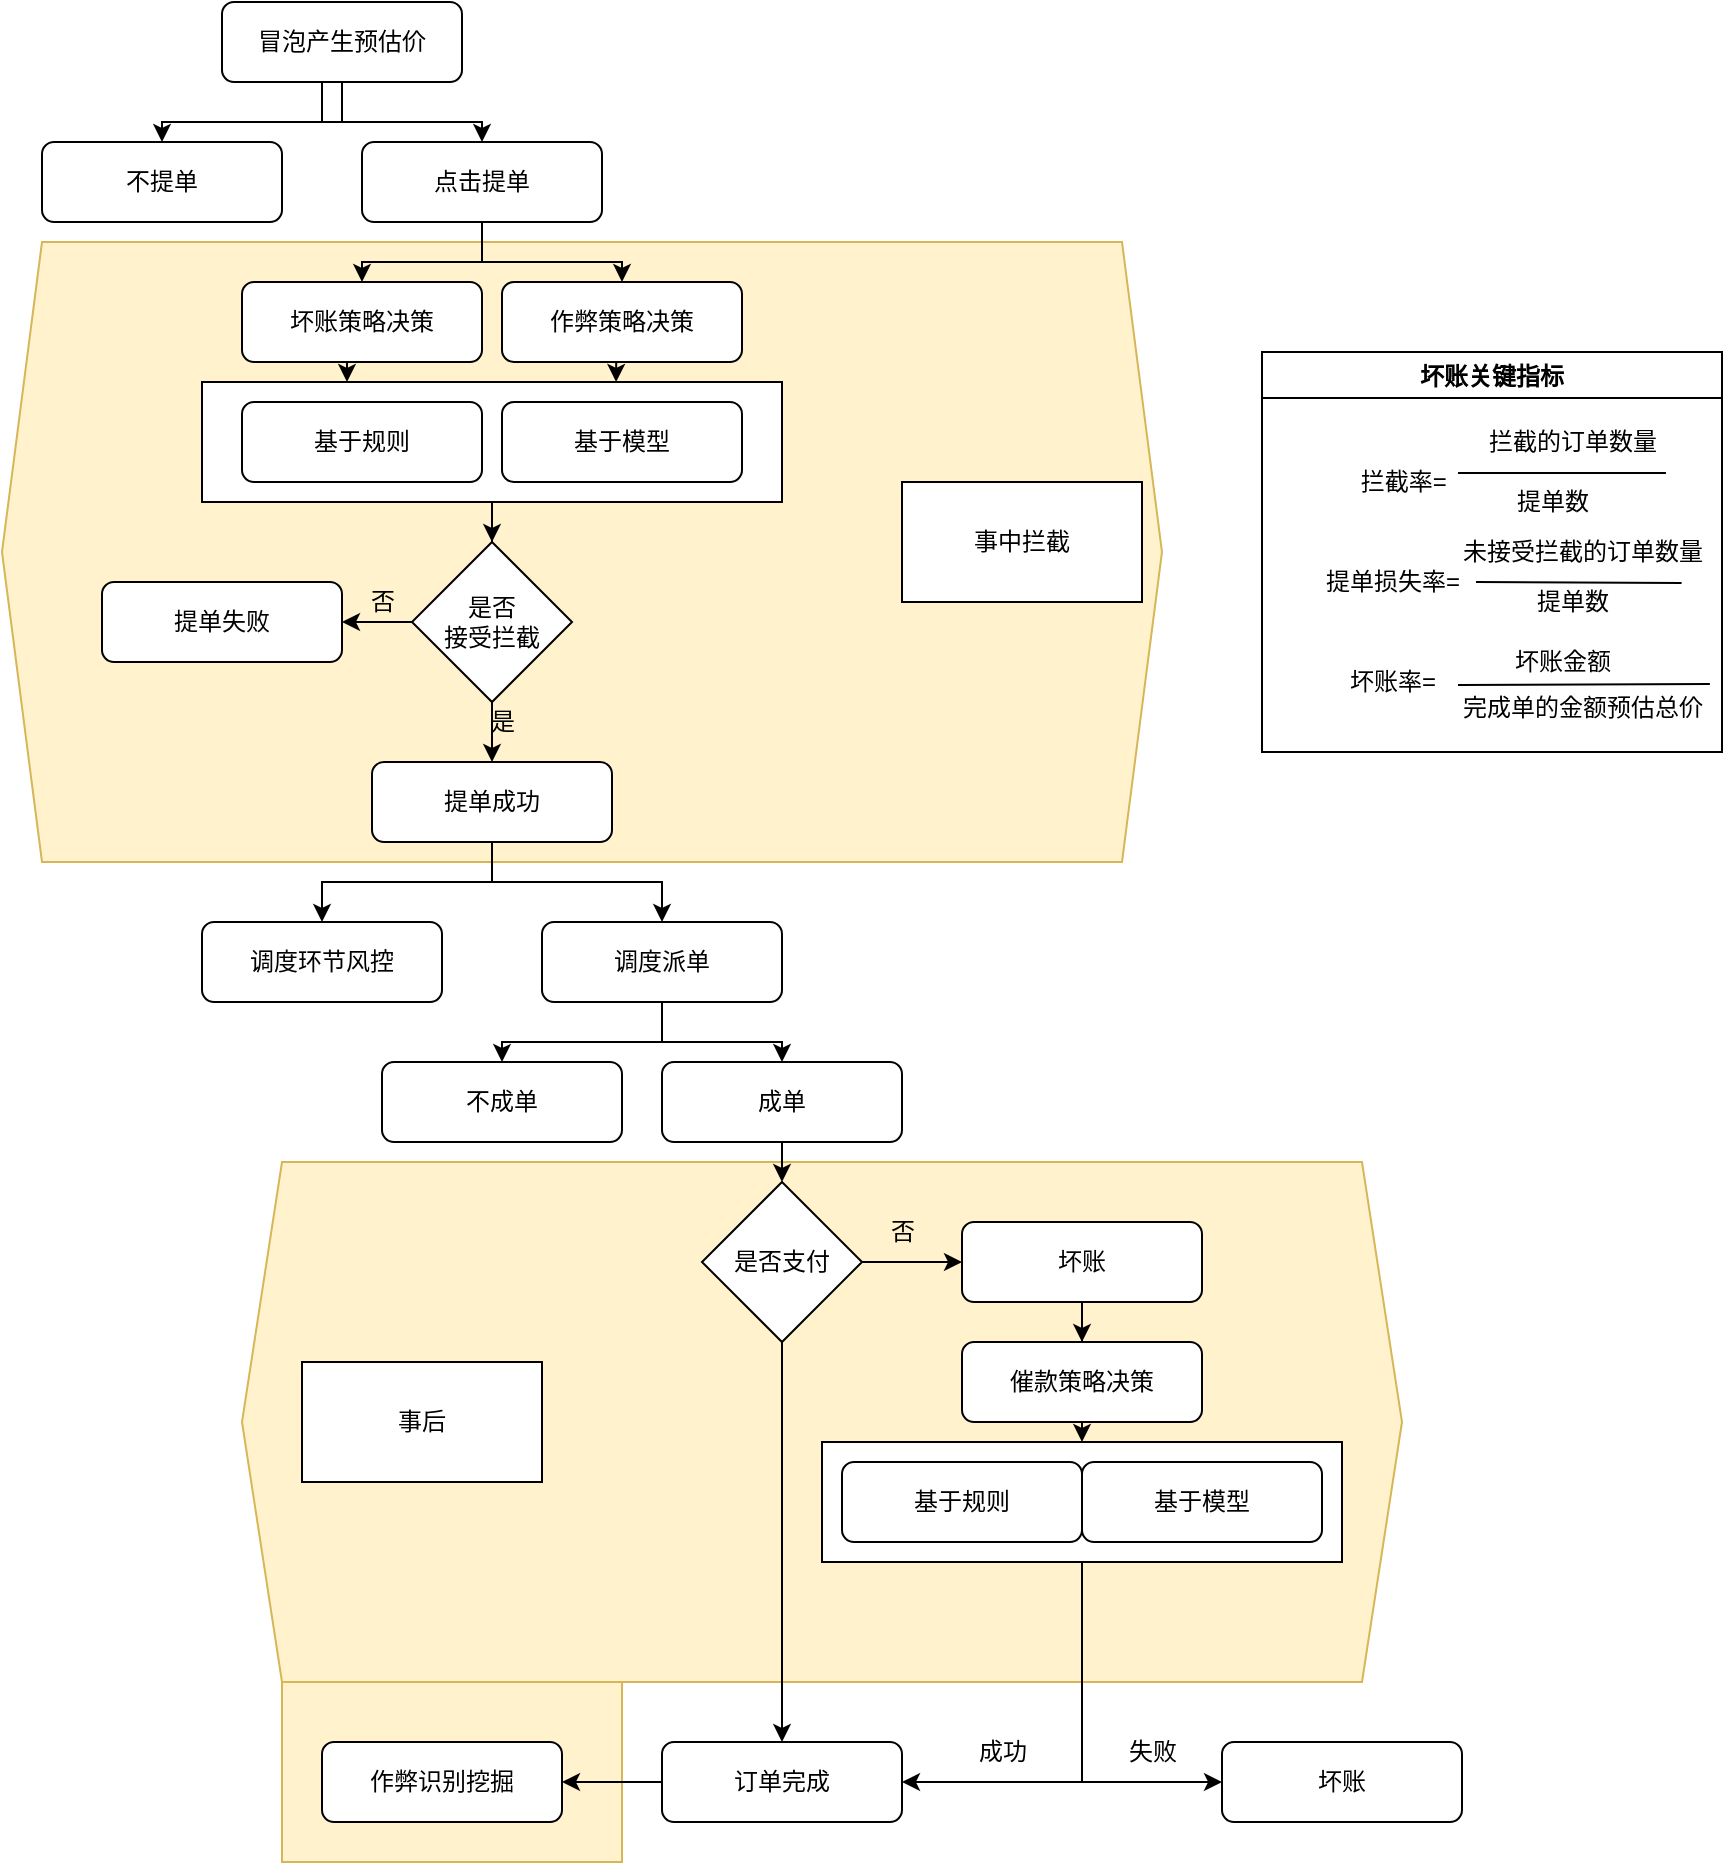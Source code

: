 <mxfile version="20.2.3" type="github">
  <diagram id="C5RBs43oDa-KdzZeNtuy" name="Page-1">
    <mxGraphModel dx="1298" dy="809" grid="1" gridSize="10" guides="1" tooltips="1" connect="1" arrows="1" fold="1" page="1" pageScale="1" pageWidth="827" pageHeight="1169" math="0" shadow="0">
      <root>
        <mxCell id="WIyWlLk6GJQsqaUBKTNV-0" />
        <mxCell id="WIyWlLk6GJQsqaUBKTNV-1" parent="WIyWlLk6GJQsqaUBKTNV-0" />
        <mxCell id="ftfC63ZBlbfTwAoboH8k-62" value="" style="rounded=0;whiteSpace=wrap;html=1;fillColor=#fff2cc;strokeColor=#d6b656;" vertex="1" parent="WIyWlLk6GJQsqaUBKTNV-1">
          <mxGeometry x="200" y="890" width="170" height="110" as="geometry" />
        </mxCell>
        <mxCell id="ftfC63ZBlbfTwAoboH8k-55" value="" style="shape=hexagon;perimeter=hexagonPerimeter2;whiteSpace=wrap;html=1;fixedSize=1;fillColor=#fff2cc;strokeColor=#d6b656;" vertex="1" parent="WIyWlLk6GJQsqaUBKTNV-1">
          <mxGeometry x="180" y="650" width="580" height="260" as="geometry" />
        </mxCell>
        <mxCell id="ftfC63ZBlbfTwAoboH8k-53" value="" style="shape=hexagon;perimeter=hexagonPerimeter2;whiteSpace=wrap;html=1;fixedSize=1;fillColor=#fff2cc;strokeColor=#d6b656;" vertex="1" parent="WIyWlLk6GJQsqaUBKTNV-1">
          <mxGeometry x="60" y="190" width="580" height="310" as="geometry" />
        </mxCell>
        <mxCell id="ftfC63ZBlbfTwAoboH8k-19" style="edgeStyle=orthogonalEdgeStyle;rounded=0;orthogonalLoop=1;jettySize=auto;html=1;exitX=0.5;exitY=1;exitDx=0;exitDy=0;" edge="1" parent="WIyWlLk6GJQsqaUBKTNV-1" source="ftfC63ZBlbfTwAoboH8k-8" target="ftfC63ZBlbfTwAoboH8k-18">
          <mxGeometry relative="1" as="geometry" />
        </mxCell>
        <mxCell id="ftfC63ZBlbfTwAoboH8k-8" value="" style="rounded=0;whiteSpace=wrap;html=1;" vertex="1" parent="WIyWlLk6GJQsqaUBKTNV-1">
          <mxGeometry x="160" y="260" width="290" height="60" as="geometry" />
        </mxCell>
        <mxCell id="ftfC63ZBlbfTwAoboH8k-13" style="edgeStyle=orthogonalEdgeStyle;rounded=0;orthogonalLoop=1;jettySize=auto;html=1;exitX=0.5;exitY=1;exitDx=0;exitDy=0;entryX=0.5;entryY=0;entryDx=0;entryDy=0;" edge="1" parent="WIyWlLk6GJQsqaUBKTNV-1" source="WIyWlLk6GJQsqaUBKTNV-3" target="ftfC63ZBlbfTwAoboH8k-0">
          <mxGeometry relative="1" as="geometry">
            <Array as="points">
              <mxPoint x="220" y="130" />
              <mxPoint x="130" y="130" />
            </Array>
          </mxGeometry>
        </mxCell>
        <mxCell id="ftfC63ZBlbfTwAoboH8k-15" style="edgeStyle=orthogonalEdgeStyle;rounded=0;orthogonalLoop=1;jettySize=auto;html=1;exitX=0.5;exitY=1;exitDx=0;exitDy=0;entryX=0.5;entryY=0;entryDx=0;entryDy=0;" edge="1" parent="WIyWlLk6GJQsqaUBKTNV-1" source="WIyWlLk6GJQsqaUBKTNV-3" target="ftfC63ZBlbfTwAoboH8k-1">
          <mxGeometry relative="1" as="geometry">
            <Array as="points">
              <mxPoint x="220" y="130" />
              <mxPoint x="300" y="130" />
            </Array>
          </mxGeometry>
        </mxCell>
        <mxCell id="WIyWlLk6GJQsqaUBKTNV-3" value="冒泡产生预估价" style="rounded=1;whiteSpace=wrap;html=1;fontSize=12;glass=0;strokeWidth=1;shadow=0;" parent="WIyWlLk6GJQsqaUBKTNV-1" vertex="1">
          <mxGeometry x="170" y="70" width="120" height="40" as="geometry" />
        </mxCell>
        <mxCell id="ftfC63ZBlbfTwAoboH8k-0" value="不提单" style="rounded=1;whiteSpace=wrap;html=1;fontSize=12;glass=0;strokeWidth=1;shadow=0;" vertex="1" parent="WIyWlLk6GJQsqaUBKTNV-1">
          <mxGeometry x="80" y="140" width="120" height="40" as="geometry" />
        </mxCell>
        <mxCell id="ftfC63ZBlbfTwAoboH8k-4" style="edgeStyle=orthogonalEdgeStyle;rounded=0;orthogonalLoop=1;jettySize=auto;html=1;exitX=0.5;exitY=1;exitDx=0;exitDy=0;entryX=0.5;entryY=0;entryDx=0;entryDy=0;" edge="1" parent="WIyWlLk6GJQsqaUBKTNV-1" source="ftfC63ZBlbfTwAoboH8k-1" target="ftfC63ZBlbfTwAoboH8k-2">
          <mxGeometry relative="1" as="geometry" />
        </mxCell>
        <mxCell id="ftfC63ZBlbfTwAoboH8k-5" style="edgeStyle=orthogonalEdgeStyle;rounded=0;orthogonalLoop=1;jettySize=auto;html=1;exitX=0.5;exitY=1;exitDx=0;exitDy=0;" edge="1" parent="WIyWlLk6GJQsqaUBKTNV-1" source="ftfC63ZBlbfTwAoboH8k-1" target="ftfC63ZBlbfTwAoboH8k-3">
          <mxGeometry relative="1" as="geometry" />
        </mxCell>
        <mxCell id="ftfC63ZBlbfTwAoboH8k-1" value="点击提单" style="rounded=1;whiteSpace=wrap;html=1;fontSize=12;glass=0;strokeWidth=1;shadow=0;" vertex="1" parent="WIyWlLk6GJQsqaUBKTNV-1">
          <mxGeometry x="240" y="140" width="120" height="40" as="geometry" />
        </mxCell>
        <mxCell id="ftfC63ZBlbfTwAoboH8k-9" style="edgeStyle=orthogonalEdgeStyle;rounded=0;orthogonalLoop=1;jettySize=auto;html=1;exitX=0.5;exitY=1;exitDx=0;exitDy=0;entryX=0.25;entryY=0;entryDx=0;entryDy=0;" edge="1" parent="WIyWlLk6GJQsqaUBKTNV-1" source="ftfC63ZBlbfTwAoboH8k-2" target="ftfC63ZBlbfTwAoboH8k-8">
          <mxGeometry relative="1" as="geometry" />
        </mxCell>
        <mxCell id="ftfC63ZBlbfTwAoboH8k-2" value="坏账策略决策" style="rounded=1;whiteSpace=wrap;html=1;fontSize=12;glass=0;strokeWidth=1;shadow=0;" vertex="1" parent="WIyWlLk6GJQsqaUBKTNV-1">
          <mxGeometry x="180" y="210" width="120" height="40" as="geometry" />
        </mxCell>
        <mxCell id="ftfC63ZBlbfTwAoboH8k-10" style="edgeStyle=orthogonalEdgeStyle;rounded=0;orthogonalLoop=1;jettySize=auto;html=1;exitX=0.5;exitY=1;exitDx=0;exitDy=0;entryX=0.714;entryY=0;entryDx=0;entryDy=0;entryPerimeter=0;" edge="1" parent="WIyWlLk6GJQsqaUBKTNV-1" source="ftfC63ZBlbfTwAoboH8k-3" target="ftfC63ZBlbfTwAoboH8k-8">
          <mxGeometry relative="1" as="geometry" />
        </mxCell>
        <mxCell id="ftfC63ZBlbfTwAoboH8k-3" value="作弊策略决策" style="rounded=1;whiteSpace=wrap;html=1;fontSize=12;glass=0;strokeWidth=1;shadow=0;" vertex="1" parent="WIyWlLk6GJQsqaUBKTNV-1">
          <mxGeometry x="310" y="210" width="120" height="40" as="geometry" />
        </mxCell>
        <mxCell id="ftfC63ZBlbfTwAoboH8k-6" value="基于规则" style="rounded=1;whiteSpace=wrap;html=1;fontSize=12;glass=0;strokeWidth=1;shadow=0;" vertex="1" parent="WIyWlLk6GJQsqaUBKTNV-1">
          <mxGeometry x="180" y="270" width="120" height="40" as="geometry" />
        </mxCell>
        <mxCell id="ftfC63ZBlbfTwAoboH8k-7" value="基于模型" style="rounded=1;whiteSpace=wrap;html=1;fontSize=12;glass=0;strokeWidth=1;shadow=0;" vertex="1" parent="WIyWlLk6GJQsqaUBKTNV-1">
          <mxGeometry x="310" y="270" width="120" height="40" as="geometry" />
        </mxCell>
        <mxCell id="ftfC63ZBlbfTwAoboH8k-11" value="提单失败" style="rounded=1;whiteSpace=wrap;html=1;fontSize=12;glass=0;strokeWidth=1;shadow=0;" vertex="1" parent="WIyWlLk6GJQsqaUBKTNV-1">
          <mxGeometry x="110" y="360" width="120" height="40" as="geometry" />
        </mxCell>
        <mxCell id="ftfC63ZBlbfTwAoboH8k-24" style="edgeStyle=orthogonalEdgeStyle;rounded=0;orthogonalLoop=1;jettySize=auto;html=1;exitX=0.5;exitY=1;exitDx=0;exitDy=0;" edge="1" parent="WIyWlLk6GJQsqaUBKTNV-1" source="ftfC63ZBlbfTwAoboH8k-12" target="ftfC63ZBlbfTwAoboH8k-16">
          <mxGeometry relative="1" as="geometry" />
        </mxCell>
        <mxCell id="ftfC63ZBlbfTwAoboH8k-25" style="edgeStyle=orthogonalEdgeStyle;rounded=0;orthogonalLoop=1;jettySize=auto;html=1;exitX=0.5;exitY=1;exitDx=0;exitDy=0;entryX=0.5;entryY=0;entryDx=0;entryDy=0;" edge="1" parent="WIyWlLk6GJQsqaUBKTNV-1" source="ftfC63ZBlbfTwAoboH8k-12" target="ftfC63ZBlbfTwAoboH8k-17">
          <mxGeometry relative="1" as="geometry" />
        </mxCell>
        <mxCell id="ftfC63ZBlbfTwAoboH8k-12" value="提单成功" style="rounded=1;whiteSpace=wrap;html=1;fontSize=12;glass=0;strokeWidth=1;shadow=0;" vertex="1" parent="WIyWlLk6GJQsqaUBKTNV-1">
          <mxGeometry x="245" y="450" width="120" height="40" as="geometry" />
        </mxCell>
        <mxCell id="ftfC63ZBlbfTwAoboH8k-16" value="调度环节风控" style="rounded=1;whiteSpace=wrap;html=1;fontSize=12;glass=0;strokeWidth=1;shadow=0;" vertex="1" parent="WIyWlLk6GJQsqaUBKTNV-1">
          <mxGeometry x="160" y="530" width="120" height="40" as="geometry" />
        </mxCell>
        <mxCell id="ftfC63ZBlbfTwAoboH8k-34" style="edgeStyle=orthogonalEdgeStyle;rounded=0;orthogonalLoop=1;jettySize=auto;html=1;exitX=0.5;exitY=1;exitDx=0;exitDy=0;entryX=0.5;entryY=0;entryDx=0;entryDy=0;" edge="1" parent="WIyWlLk6GJQsqaUBKTNV-1" source="ftfC63ZBlbfTwAoboH8k-17" target="ftfC63ZBlbfTwAoboH8k-28">
          <mxGeometry relative="1" as="geometry" />
        </mxCell>
        <mxCell id="ftfC63ZBlbfTwAoboH8k-35" style="edgeStyle=orthogonalEdgeStyle;rounded=0;orthogonalLoop=1;jettySize=auto;html=1;exitX=0.5;exitY=1;exitDx=0;exitDy=0;entryX=0.5;entryY=0;entryDx=0;entryDy=0;" edge="1" parent="WIyWlLk6GJQsqaUBKTNV-1" source="ftfC63ZBlbfTwAoboH8k-17" target="ftfC63ZBlbfTwAoboH8k-29">
          <mxGeometry relative="1" as="geometry" />
        </mxCell>
        <mxCell id="ftfC63ZBlbfTwAoboH8k-17" value="调度派单" style="rounded=1;whiteSpace=wrap;html=1;fontSize=12;glass=0;strokeWidth=1;shadow=0;" vertex="1" parent="WIyWlLk6GJQsqaUBKTNV-1">
          <mxGeometry x="330" y="530" width="120" height="40" as="geometry" />
        </mxCell>
        <mxCell id="ftfC63ZBlbfTwAoboH8k-20" style="edgeStyle=orthogonalEdgeStyle;rounded=0;orthogonalLoop=1;jettySize=auto;html=1;exitX=0;exitY=0.5;exitDx=0;exitDy=0;entryX=1;entryY=0.5;entryDx=0;entryDy=0;" edge="1" parent="WIyWlLk6GJQsqaUBKTNV-1" source="ftfC63ZBlbfTwAoboH8k-18" target="ftfC63ZBlbfTwAoboH8k-11">
          <mxGeometry relative="1" as="geometry" />
        </mxCell>
        <mxCell id="ftfC63ZBlbfTwAoboH8k-22" style="edgeStyle=orthogonalEdgeStyle;rounded=0;orthogonalLoop=1;jettySize=auto;html=1;exitX=0.5;exitY=1;exitDx=0;exitDy=0;" edge="1" parent="WIyWlLk6GJQsqaUBKTNV-1" source="ftfC63ZBlbfTwAoboH8k-18" target="ftfC63ZBlbfTwAoboH8k-12">
          <mxGeometry relative="1" as="geometry" />
        </mxCell>
        <mxCell id="ftfC63ZBlbfTwAoboH8k-18" value="是否&lt;br&gt;接受拦截" style="rhombus;whiteSpace=wrap;html=1;" vertex="1" parent="WIyWlLk6GJQsqaUBKTNV-1">
          <mxGeometry x="265" y="340" width="80" height="80" as="geometry" />
        </mxCell>
        <mxCell id="ftfC63ZBlbfTwAoboH8k-21" value="否" style="text;html=1;align=center;verticalAlign=middle;resizable=0;points=[];autosize=1;strokeColor=none;fillColor=none;" vertex="1" parent="WIyWlLk6GJQsqaUBKTNV-1">
          <mxGeometry x="230" y="355" width="40" height="30" as="geometry" />
        </mxCell>
        <mxCell id="ftfC63ZBlbfTwAoboH8k-23" value="是" style="text;html=1;align=center;verticalAlign=middle;resizable=0;points=[];autosize=1;strokeColor=none;fillColor=none;" vertex="1" parent="WIyWlLk6GJQsqaUBKTNV-1">
          <mxGeometry x="290" y="415" width="40" height="30" as="geometry" />
        </mxCell>
        <mxCell id="ftfC63ZBlbfTwAoboH8k-36" style="edgeStyle=orthogonalEdgeStyle;rounded=0;orthogonalLoop=1;jettySize=auto;html=1;exitX=0.5;exitY=1;exitDx=0;exitDy=0;" edge="1" parent="WIyWlLk6GJQsqaUBKTNV-1" source="ftfC63ZBlbfTwAoboH8k-27" target="ftfC63ZBlbfTwAoboH8k-33">
          <mxGeometry relative="1" as="geometry" />
        </mxCell>
        <mxCell id="ftfC63ZBlbfTwAoboH8k-37" style="edgeStyle=orthogonalEdgeStyle;rounded=0;orthogonalLoop=1;jettySize=auto;html=1;exitX=1;exitY=0.5;exitDx=0;exitDy=0;entryX=0;entryY=0.5;entryDx=0;entryDy=0;" edge="1" parent="WIyWlLk6GJQsqaUBKTNV-1" source="ftfC63ZBlbfTwAoboH8k-27" target="ftfC63ZBlbfTwAoboH8k-32">
          <mxGeometry relative="1" as="geometry" />
        </mxCell>
        <mxCell id="ftfC63ZBlbfTwAoboH8k-27" value="是否支付" style="rhombus;whiteSpace=wrap;html=1;" vertex="1" parent="WIyWlLk6GJQsqaUBKTNV-1">
          <mxGeometry x="410" y="660" width="80" height="80" as="geometry" />
        </mxCell>
        <mxCell id="ftfC63ZBlbfTwAoboH8k-28" value="不成单" style="rounded=1;whiteSpace=wrap;html=1;fontSize=12;glass=0;strokeWidth=1;shadow=0;" vertex="1" parent="WIyWlLk6GJQsqaUBKTNV-1">
          <mxGeometry x="250" y="600" width="120" height="40" as="geometry" />
        </mxCell>
        <mxCell id="ftfC63ZBlbfTwAoboH8k-31" style="edgeStyle=orthogonalEdgeStyle;rounded=0;orthogonalLoop=1;jettySize=auto;html=1;exitX=0.5;exitY=1;exitDx=0;exitDy=0;entryX=0.5;entryY=0;entryDx=0;entryDy=0;" edge="1" parent="WIyWlLk6GJQsqaUBKTNV-1" source="ftfC63ZBlbfTwAoboH8k-29" target="ftfC63ZBlbfTwAoboH8k-27">
          <mxGeometry relative="1" as="geometry" />
        </mxCell>
        <mxCell id="ftfC63ZBlbfTwAoboH8k-29" value="成单" style="rounded=1;whiteSpace=wrap;html=1;fontSize=12;glass=0;strokeWidth=1;shadow=0;" vertex="1" parent="WIyWlLk6GJQsqaUBKTNV-1">
          <mxGeometry x="390" y="600" width="120" height="40" as="geometry" />
        </mxCell>
        <mxCell id="ftfC63ZBlbfTwAoboH8k-44" style="edgeStyle=orthogonalEdgeStyle;rounded=0;orthogonalLoop=1;jettySize=auto;html=1;exitX=0.5;exitY=1;exitDx=0;exitDy=0;" edge="1" parent="WIyWlLk6GJQsqaUBKTNV-1" source="ftfC63ZBlbfTwAoboH8k-32" target="ftfC63ZBlbfTwAoboH8k-43">
          <mxGeometry relative="1" as="geometry" />
        </mxCell>
        <mxCell id="ftfC63ZBlbfTwAoboH8k-32" value="坏账" style="rounded=1;whiteSpace=wrap;html=1;fontSize=12;glass=0;strokeWidth=1;shadow=0;" vertex="1" parent="WIyWlLk6GJQsqaUBKTNV-1">
          <mxGeometry x="540" y="680" width="120" height="40" as="geometry" />
        </mxCell>
        <mxCell id="ftfC63ZBlbfTwAoboH8k-61" style="edgeStyle=orthogonalEdgeStyle;rounded=0;orthogonalLoop=1;jettySize=auto;html=1;exitX=0;exitY=0.5;exitDx=0;exitDy=0;entryX=1;entryY=0.5;entryDx=0;entryDy=0;" edge="1" parent="WIyWlLk6GJQsqaUBKTNV-1" source="ftfC63ZBlbfTwAoboH8k-33" target="ftfC63ZBlbfTwAoboH8k-60">
          <mxGeometry relative="1" as="geometry" />
        </mxCell>
        <mxCell id="ftfC63ZBlbfTwAoboH8k-33" value="订单完成" style="rounded=1;whiteSpace=wrap;html=1;fontSize=12;glass=0;strokeWidth=1;shadow=0;" vertex="1" parent="WIyWlLk6GJQsqaUBKTNV-1">
          <mxGeometry x="390" y="940" width="120" height="40" as="geometry" />
        </mxCell>
        <mxCell id="ftfC63ZBlbfTwAoboH8k-46" style="edgeStyle=orthogonalEdgeStyle;rounded=0;orthogonalLoop=1;jettySize=auto;html=1;entryX=1;entryY=0.5;entryDx=0;entryDy=0;" edge="1" parent="WIyWlLk6GJQsqaUBKTNV-1" source="ftfC63ZBlbfTwAoboH8k-38" target="ftfC63ZBlbfTwAoboH8k-33">
          <mxGeometry relative="1" as="geometry" />
        </mxCell>
        <mxCell id="ftfC63ZBlbfTwAoboH8k-49" style="edgeStyle=orthogonalEdgeStyle;rounded=0;orthogonalLoop=1;jettySize=auto;html=1;exitX=0.5;exitY=1;exitDx=0;exitDy=0;entryX=0;entryY=0.5;entryDx=0;entryDy=0;" edge="1" parent="WIyWlLk6GJQsqaUBKTNV-1" source="ftfC63ZBlbfTwAoboH8k-38" target="ftfC63ZBlbfTwAoboH8k-48">
          <mxGeometry relative="1" as="geometry" />
        </mxCell>
        <mxCell id="ftfC63ZBlbfTwAoboH8k-38" value="" style="rounded=0;whiteSpace=wrap;html=1;" vertex="1" parent="WIyWlLk6GJQsqaUBKTNV-1">
          <mxGeometry x="470" y="790" width="260" height="60" as="geometry" />
        </mxCell>
        <mxCell id="ftfC63ZBlbfTwAoboH8k-39" value="基于规则" style="rounded=1;whiteSpace=wrap;html=1;fontSize=12;glass=0;strokeWidth=1;shadow=0;" vertex="1" parent="WIyWlLk6GJQsqaUBKTNV-1">
          <mxGeometry x="480" y="800" width="120" height="40" as="geometry" />
        </mxCell>
        <mxCell id="ftfC63ZBlbfTwAoboH8k-40" value="基于模型" style="rounded=1;whiteSpace=wrap;html=1;fontSize=12;glass=0;strokeWidth=1;shadow=0;" vertex="1" parent="WIyWlLk6GJQsqaUBKTNV-1">
          <mxGeometry x="600" y="800" width="120" height="40" as="geometry" />
        </mxCell>
        <mxCell id="ftfC63ZBlbfTwAoboH8k-41" value="否" style="text;html=1;align=center;verticalAlign=middle;resizable=0;points=[];autosize=1;strokeColor=none;fillColor=none;" vertex="1" parent="WIyWlLk6GJQsqaUBKTNV-1">
          <mxGeometry x="490" y="670" width="40" height="30" as="geometry" />
        </mxCell>
        <mxCell id="ftfC63ZBlbfTwAoboH8k-45" style="edgeStyle=orthogonalEdgeStyle;rounded=0;orthogonalLoop=1;jettySize=auto;html=1;exitX=0.5;exitY=1;exitDx=0;exitDy=0;entryX=0.5;entryY=0;entryDx=0;entryDy=0;" edge="1" parent="WIyWlLk6GJQsqaUBKTNV-1" source="ftfC63ZBlbfTwAoboH8k-43" target="ftfC63ZBlbfTwAoboH8k-38">
          <mxGeometry relative="1" as="geometry" />
        </mxCell>
        <mxCell id="ftfC63ZBlbfTwAoboH8k-43" value="催款策略决策" style="rounded=1;whiteSpace=wrap;html=1;fontSize=12;glass=0;strokeWidth=1;shadow=0;" vertex="1" parent="WIyWlLk6GJQsqaUBKTNV-1">
          <mxGeometry x="540" y="740" width="120" height="40" as="geometry" />
        </mxCell>
        <mxCell id="ftfC63ZBlbfTwAoboH8k-47" value="成功" style="text;html=1;align=center;verticalAlign=middle;resizable=0;points=[];autosize=1;strokeColor=none;fillColor=none;" vertex="1" parent="WIyWlLk6GJQsqaUBKTNV-1">
          <mxGeometry x="535" y="930" width="50" height="30" as="geometry" />
        </mxCell>
        <mxCell id="ftfC63ZBlbfTwAoboH8k-48" value="坏账" style="rounded=1;whiteSpace=wrap;html=1;fontSize=12;glass=0;strokeWidth=1;shadow=0;" vertex="1" parent="WIyWlLk6GJQsqaUBKTNV-1">
          <mxGeometry x="670" y="940" width="120" height="40" as="geometry" />
        </mxCell>
        <mxCell id="ftfC63ZBlbfTwAoboH8k-51" value="失败" style="text;html=1;align=center;verticalAlign=middle;resizable=0;points=[];autosize=1;strokeColor=none;fillColor=none;" vertex="1" parent="WIyWlLk6GJQsqaUBKTNV-1">
          <mxGeometry x="610" y="930" width="50" height="30" as="geometry" />
        </mxCell>
        <mxCell id="ftfC63ZBlbfTwAoboH8k-54" value="事中拦截" style="rounded=0;whiteSpace=wrap;html=1;" vertex="1" parent="WIyWlLk6GJQsqaUBKTNV-1">
          <mxGeometry x="510" y="310" width="120" height="60" as="geometry" />
        </mxCell>
        <mxCell id="ftfC63ZBlbfTwAoboH8k-56" value="事后" style="rounded=0;whiteSpace=wrap;html=1;" vertex="1" parent="WIyWlLk6GJQsqaUBKTNV-1">
          <mxGeometry x="210" y="750" width="120" height="60" as="geometry" />
        </mxCell>
        <mxCell id="ftfC63ZBlbfTwAoboH8k-60" value="作弊识别挖掘" style="rounded=1;whiteSpace=wrap;html=1;fontSize=12;glass=0;strokeWidth=1;shadow=0;" vertex="1" parent="WIyWlLk6GJQsqaUBKTNV-1">
          <mxGeometry x="220" y="940" width="120" height="40" as="geometry" />
        </mxCell>
        <mxCell id="ftfC63ZBlbfTwAoboH8k-64" value="坏账关键指标" style="swimlane;startSize=23;" vertex="1" parent="WIyWlLk6GJQsqaUBKTNV-1">
          <mxGeometry x="690" y="245" width="230" height="200" as="geometry">
            <mxRectangle x="695" y="215" width="110" height="30" as="alternateBounds" />
          </mxGeometry>
        </mxCell>
        <mxCell id="ftfC63ZBlbfTwAoboH8k-65" value="拦截率=&amp;nbsp;" style="text;html=1;align=center;verticalAlign=middle;resizable=0;points=[];autosize=1;strokeColor=none;fillColor=none;" vertex="1" parent="ftfC63ZBlbfTwAoboH8k-64">
          <mxGeometry x="37" y="50" width="70" height="30" as="geometry" />
        </mxCell>
        <mxCell id="ftfC63ZBlbfTwAoboH8k-67" value="提单损失率=" style="text;html=1;align=center;verticalAlign=middle;resizable=0;points=[];autosize=1;strokeColor=none;fillColor=none;" vertex="1" parent="ftfC63ZBlbfTwAoboH8k-64">
          <mxGeometry x="20" y="100" width="90" height="30" as="geometry" />
        </mxCell>
        <mxCell id="ftfC63ZBlbfTwAoboH8k-68" value="坏账率=" style="text;html=1;align=center;verticalAlign=middle;resizable=0;points=[];autosize=1;strokeColor=none;fillColor=none;" vertex="1" parent="ftfC63ZBlbfTwAoboH8k-64">
          <mxGeometry x="30" y="150" width="70" height="30" as="geometry" />
        </mxCell>
        <mxCell id="ftfC63ZBlbfTwAoboH8k-70" value="提单数" style="text;html=1;align=center;verticalAlign=middle;resizable=0;points=[];autosize=1;strokeColor=none;fillColor=none;" vertex="1" parent="ftfC63ZBlbfTwAoboH8k-64">
          <mxGeometry x="115" y="60" width="60" height="30" as="geometry" />
        </mxCell>
        <mxCell id="ftfC63ZBlbfTwAoboH8k-79" value="提单数" style="text;html=1;align=center;verticalAlign=middle;resizable=0;points=[];autosize=1;strokeColor=none;fillColor=none;" vertex="1" parent="ftfC63ZBlbfTwAoboH8k-64">
          <mxGeometry x="125" y="110" width="60" height="30" as="geometry" />
        </mxCell>
        <mxCell id="ftfC63ZBlbfTwAoboH8k-80" value="未接受拦截的订单数量" style="text;html=1;align=center;verticalAlign=middle;resizable=0;points=[];autosize=1;strokeColor=none;fillColor=none;" vertex="1" parent="ftfC63ZBlbfTwAoboH8k-64">
          <mxGeometry x="90" y="85" width="140" height="30" as="geometry" />
        </mxCell>
        <mxCell id="ftfC63ZBlbfTwAoboH8k-81" value="" style="endArrow=none;html=1;rounded=0;entryX=0.927;entryY=1.017;entryDx=0;entryDy=0;entryPerimeter=0;" edge="1" parent="ftfC63ZBlbfTwAoboH8k-64">
          <mxGeometry width="50" height="50" relative="1" as="geometry">
            <mxPoint x="107" y="115" as="sourcePoint" />
            <mxPoint x="209.78" y="115.51" as="targetPoint" />
          </mxGeometry>
        </mxCell>
        <mxCell id="ftfC63ZBlbfTwAoboH8k-83" value="完成单的金额预估总价" style="text;html=1;align=center;verticalAlign=middle;resizable=0;points=[];autosize=1;strokeColor=none;fillColor=none;" vertex="1" parent="ftfC63ZBlbfTwAoboH8k-64">
          <mxGeometry x="90" y="162.5" width="140" height="30" as="geometry" />
        </mxCell>
        <mxCell id="ftfC63ZBlbfTwAoboH8k-84" value="坏账金额" style="text;html=1;align=center;verticalAlign=middle;resizable=0;points=[];autosize=1;strokeColor=none;fillColor=none;" vertex="1" parent="ftfC63ZBlbfTwAoboH8k-64">
          <mxGeometry x="115" y="140" width="70" height="30" as="geometry" />
        </mxCell>
        <mxCell id="ftfC63ZBlbfTwAoboH8k-85" value="" style="endArrow=none;html=1;rounded=0;entryX=1.021;entryY=0.15;entryDx=0;entryDy=0;entryPerimeter=0;" edge="1" parent="ftfC63ZBlbfTwAoboH8k-64">
          <mxGeometry width="50" height="50" relative="1" as="geometry">
            <mxPoint x="98" y="166.5" as="sourcePoint" />
            <mxPoint x="223.94" y="166" as="targetPoint" />
          </mxGeometry>
        </mxCell>
        <mxCell id="ftfC63ZBlbfTwAoboH8k-69" value="拦截的订单数量" style="text;html=1;align=center;verticalAlign=middle;resizable=0;points=[];autosize=1;strokeColor=none;fillColor=none;" vertex="1" parent="ftfC63ZBlbfTwAoboH8k-64">
          <mxGeometry x="100" y="30" width="110" height="30" as="geometry" />
        </mxCell>
        <mxCell id="ftfC63ZBlbfTwAoboH8k-75" value="" style="endArrow=none;html=1;rounded=0;entryX=0.927;entryY=1.017;entryDx=0;entryDy=0;entryPerimeter=0;exitX=-0.018;exitY=1.017;exitDx=0;exitDy=0;exitPerimeter=0;" edge="1" parent="ftfC63ZBlbfTwAoboH8k-64" source="ftfC63ZBlbfTwAoboH8k-69" target="ftfC63ZBlbfTwAoboH8k-69">
          <mxGeometry width="50" height="50" relative="1" as="geometry">
            <mxPoint x="117" y="-55" as="sourcePoint" />
            <mxPoint x="187" y="-55" as="targetPoint" />
          </mxGeometry>
        </mxCell>
      </root>
    </mxGraphModel>
  </diagram>
</mxfile>
